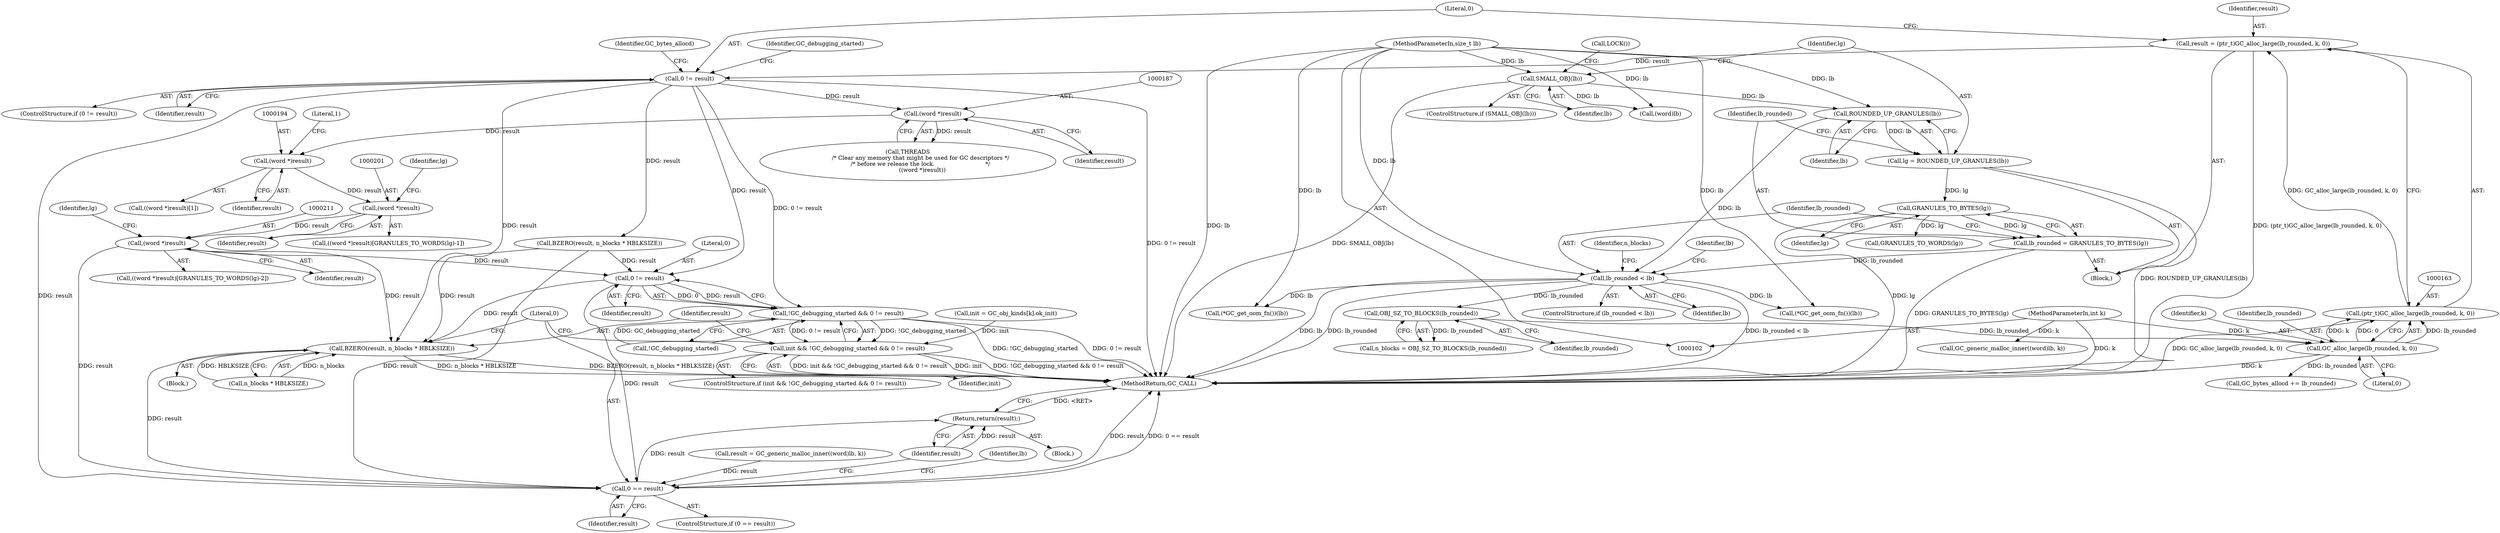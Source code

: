 digraph "0_bdwgc_be9df82919960214ee4b9d3313523bff44fd99e1@pointer" {
"1000210" [label="(Call,(word *)result)"];
"1000200" [label="(Call,(word *)result)"];
"1000193" [label="(Call,(word *)result)"];
"1000186" [label="(Call,(word *)result)"];
"1000169" [label="(Call,0 != result)"];
"1000160" [label="(Call,result = (ptr_t)GC_alloc_large(lb_rounded, k, 0))"];
"1000162" [label="(Call,(ptr_t)GC_alloc_large(lb_rounded, k, 0))"];
"1000164" [label="(Call,GC_alloc_large(lb_rounded, k, 0))"];
"1000150" [label="(Call,OBJ_SZ_TO_BLOCKS(lb_rounded))"];
"1000142" [label="(Call,lb_rounded < lb)"];
"1000137" [label="(Call,lb_rounded = GRANULES_TO_BYTES(lg))"];
"1000139" [label="(Call,GRANULES_TO_BYTES(lg))"];
"1000133" [label="(Call,lg = ROUNDED_UP_GRANULES(lb))"];
"1000135" [label="(Call,ROUNDED_UP_GRANULES(lb))"];
"1000115" [label="(Call,SMALL_OBJ(lb))"];
"1000103" [label="(MethodParameterIn,size_t lb)"];
"1000104" [label="(MethodParameterIn,int k)"];
"1000228" [label="(Call,0 != result)"];
"1000225" [label="(Call,!GC_debugging_started && 0 != result)"];
"1000223" [label="(Call,init && !GC_debugging_started && 0 != result)"];
"1000232" [label="(Call,BZERO(result, n_blocks * HBLKSIZE))"];
"1000238" [label="(Call,0 == result)"];
"1000247" [label="(Return,return(result);)"];
"1000193" [label="(Call,(word *)result)"];
"1000160" [label="(Call,result = (ptr_t)GC_alloc_large(lb_rounded, k, 0))"];
"1000139" [label="(Call,GRANULES_TO_BYTES(lg))"];
"1000195" [label="(Identifier,result)"];
"1000222" [label="(ControlStructure,if (init && !GC_debugging_started && 0 != result))"];
"1000133" [label="(Call,lg = ROUNDED_UP_GRANULES(lb))"];
"1000200" [label="(Call,(word *)result)"];
"1000174" [label="(Identifier,GC_debugging_started)"];
"1000128" [label="(Block,)"];
"1000149" [label="(Identifier,n_blocks)"];
"1000103" [label="(MethodParameterIn,size_t lb)"];
"1000226" [label="(Call,!GC_debugging_started)"];
"1000225" [label="(Call,!GC_debugging_started && 0 != result)"];
"1000169" [label="(Call,0 != result)"];
"1000223" [label="(Call,init && !GC_debugging_started && 0 != result)"];
"1000238" [label="(Call,0 == result)"];
"1000186" [label="(Call,(word *)result)"];
"1000119" [label="(Call,result = GC_generic_malloc_inner((word)lb, k))"];
"1000215" [label="(Identifier,lg)"];
"1000122" [label="(Call,(word)lb)"];
"1000231" [label="(Block,)"];
"1000116" [label="(Identifier,lb)"];
"1000152" [label="(Call,init = GC_obj_kinds[k].ok_init)"];
"1000148" [label="(Call,n_blocks = OBJ_SZ_TO_BLOCKS(lb_rounded))"];
"1000188" [label="(Identifier,result)"];
"1000134" [label="(Identifier,lg)"];
"1000140" [label="(Identifier,lg)"];
"1000161" [label="(Identifier,result)"];
"1000212" [label="(Identifier,result)"];
"1000249" [label="(MethodReturn,GC_CALL)"];
"1000141" [label="(ControlStructure,if (lb_rounded < lb))"];
"1000239" [label="(Literal,0)"];
"1000230" [label="(Identifier,result)"];
"1000218" [label="(Call,GC_bytes_allocd += lb_rounded)"];
"1000192" [label="(Call,((word *)result)[1])"];
"1000136" [label="(Identifier,lb)"];
"1000151" [label="(Identifier,lb_rounded)"];
"1000229" [label="(Literal,0)"];
"1000244" [label="(Identifier,lb)"];
"1000210" [label="(Call,(word *)result)"];
"1000233" [label="(Identifier,result)"];
"1000219" [label="(Identifier,GC_bytes_allocd)"];
"1000232" [label="(Call,BZERO(result, n_blocks * HBLKSIZE))"];
"1000246" [label="(Block,)"];
"1000162" [label="(Call,(ptr_t)GC_alloc_large(lb_rounded, k, 0))"];
"1000202" [label="(Identifier,result)"];
"1000104" [label="(MethodParameterIn,int k)"];
"1000150" [label="(Call,OBJ_SZ_TO_BLOCKS(lb_rounded))"];
"1000143" [label="(Identifier,lb_rounded)"];
"1000224" [label="(Identifier,init)"];
"1000144" [label="(Identifier,lb)"];
"1000204" [label="(Call,GRANULES_TO_WORDS(lg))"];
"1000167" [label="(Literal,0)"];
"1000114" [label="(ControlStructure,if (SMALL_OBJ(lb)))"];
"1000121" [label="(Call,GC_generic_malloc_inner((word)lb, k))"];
"1000247" [label="(Return,return(result);)"];
"1000138" [label="(Identifier,lb_rounded)"];
"1000234" [label="(Call,n_blocks * HBLKSIZE)"];
"1000185" [label="(Call,THREADS\n              /* Clear any memory that might be used for GC descriptors */\n              /* before we release the lock.                            */\n                ((word *)result))"];
"1000248" [label="(Identifier,result)"];
"1000240" [label="(Identifier,result)"];
"1000170" [label="(Literal,0)"];
"1000168" [label="(ControlStructure,if (0 != result))"];
"1000137" [label="(Call,lb_rounded = GRANULES_TO_BYTES(lg))"];
"1000196" [label="(Literal,1)"];
"1000118" [label="(Call,LOCK())"];
"1000199" [label="(Call,((word *)result)[GRANULES_TO_WORDS(lg)-1])"];
"1000228" [label="(Call,0 != result)"];
"1000142" [label="(Call,lb_rounded < lb)"];
"1000176" [label="(Call,BZERO(result, n_blocks * HBLKSIZE))"];
"1000205" [label="(Identifier,lg)"];
"1000237" [label="(ControlStructure,if (0 == result))"];
"1000146" [label="(Call,(*GC_get_oom_fn())(lb))"];
"1000171" [label="(Identifier,result)"];
"1000115" [label="(Call,SMALL_OBJ(lb))"];
"1000147" [label="(Identifier,lb)"];
"1000209" [label="(Call,((word *)result)[GRANULES_TO_WORDS(lg)-2])"];
"1000166" [label="(Identifier,k)"];
"1000135" [label="(Call,ROUNDED_UP_GRANULES(lb))"];
"1000165" [label="(Identifier,lb_rounded)"];
"1000164" [label="(Call,GC_alloc_large(lb_rounded, k, 0))"];
"1000243" [label="(Call,(*GC_get_oom_fn())(lb))"];
"1000210" -> "1000209"  [label="AST: "];
"1000210" -> "1000212"  [label="CFG: "];
"1000211" -> "1000210"  [label="AST: "];
"1000212" -> "1000210"  [label="AST: "];
"1000215" -> "1000210"  [label="CFG: "];
"1000200" -> "1000210"  [label="DDG: result"];
"1000210" -> "1000228"  [label="DDG: result"];
"1000210" -> "1000232"  [label="DDG: result"];
"1000210" -> "1000238"  [label="DDG: result"];
"1000200" -> "1000199"  [label="AST: "];
"1000200" -> "1000202"  [label="CFG: "];
"1000201" -> "1000200"  [label="AST: "];
"1000202" -> "1000200"  [label="AST: "];
"1000205" -> "1000200"  [label="CFG: "];
"1000193" -> "1000200"  [label="DDG: result"];
"1000193" -> "1000192"  [label="AST: "];
"1000193" -> "1000195"  [label="CFG: "];
"1000194" -> "1000193"  [label="AST: "];
"1000195" -> "1000193"  [label="AST: "];
"1000196" -> "1000193"  [label="CFG: "];
"1000186" -> "1000193"  [label="DDG: result"];
"1000186" -> "1000185"  [label="AST: "];
"1000186" -> "1000188"  [label="CFG: "];
"1000187" -> "1000186"  [label="AST: "];
"1000188" -> "1000186"  [label="AST: "];
"1000185" -> "1000186"  [label="CFG: "];
"1000186" -> "1000185"  [label="DDG: result"];
"1000169" -> "1000186"  [label="DDG: result"];
"1000169" -> "1000168"  [label="AST: "];
"1000169" -> "1000171"  [label="CFG: "];
"1000170" -> "1000169"  [label="AST: "];
"1000171" -> "1000169"  [label="AST: "];
"1000174" -> "1000169"  [label="CFG: "];
"1000219" -> "1000169"  [label="CFG: "];
"1000169" -> "1000249"  [label="DDG: 0 != result"];
"1000160" -> "1000169"  [label="DDG: result"];
"1000169" -> "1000176"  [label="DDG: result"];
"1000169" -> "1000225"  [label="DDG: 0 != result"];
"1000169" -> "1000228"  [label="DDG: result"];
"1000169" -> "1000232"  [label="DDG: result"];
"1000169" -> "1000238"  [label="DDG: result"];
"1000160" -> "1000128"  [label="AST: "];
"1000160" -> "1000162"  [label="CFG: "];
"1000161" -> "1000160"  [label="AST: "];
"1000162" -> "1000160"  [label="AST: "];
"1000170" -> "1000160"  [label="CFG: "];
"1000160" -> "1000249"  [label="DDG: (ptr_t)GC_alloc_large(lb_rounded, k, 0)"];
"1000162" -> "1000160"  [label="DDG: GC_alloc_large(lb_rounded, k, 0)"];
"1000162" -> "1000164"  [label="CFG: "];
"1000163" -> "1000162"  [label="AST: "];
"1000164" -> "1000162"  [label="AST: "];
"1000162" -> "1000249"  [label="DDG: GC_alloc_large(lb_rounded, k, 0)"];
"1000164" -> "1000162"  [label="DDG: lb_rounded"];
"1000164" -> "1000162"  [label="DDG: k"];
"1000164" -> "1000162"  [label="DDG: 0"];
"1000164" -> "1000167"  [label="CFG: "];
"1000165" -> "1000164"  [label="AST: "];
"1000166" -> "1000164"  [label="AST: "];
"1000167" -> "1000164"  [label="AST: "];
"1000164" -> "1000249"  [label="DDG: k"];
"1000150" -> "1000164"  [label="DDG: lb_rounded"];
"1000104" -> "1000164"  [label="DDG: k"];
"1000164" -> "1000218"  [label="DDG: lb_rounded"];
"1000150" -> "1000148"  [label="AST: "];
"1000150" -> "1000151"  [label="CFG: "];
"1000151" -> "1000150"  [label="AST: "];
"1000148" -> "1000150"  [label="CFG: "];
"1000150" -> "1000148"  [label="DDG: lb_rounded"];
"1000142" -> "1000150"  [label="DDG: lb_rounded"];
"1000142" -> "1000141"  [label="AST: "];
"1000142" -> "1000144"  [label="CFG: "];
"1000143" -> "1000142"  [label="AST: "];
"1000144" -> "1000142"  [label="AST: "];
"1000147" -> "1000142"  [label="CFG: "];
"1000149" -> "1000142"  [label="CFG: "];
"1000142" -> "1000249"  [label="DDG: lb_rounded < lb"];
"1000142" -> "1000249"  [label="DDG: lb"];
"1000142" -> "1000249"  [label="DDG: lb_rounded"];
"1000137" -> "1000142"  [label="DDG: lb_rounded"];
"1000135" -> "1000142"  [label="DDG: lb"];
"1000103" -> "1000142"  [label="DDG: lb"];
"1000142" -> "1000146"  [label="DDG: lb"];
"1000142" -> "1000243"  [label="DDG: lb"];
"1000137" -> "1000128"  [label="AST: "];
"1000137" -> "1000139"  [label="CFG: "];
"1000138" -> "1000137"  [label="AST: "];
"1000139" -> "1000137"  [label="AST: "];
"1000143" -> "1000137"  [label="CFG: "];
"1000137" -> "1000249"  [label="DDG: GRANULES_TO_BYTES(lg)"];
"1000139" -> "1000137"  [label="DDG: lg"];
"1000139" -> "1000140"  [label="CFG: "];
"1000140" -> "1000139"  [label="AST: "];
"1000139" -> "1000249"  [label="DDG: lg"];
"1000133" -> "1000139"  [label="DDG: lg"];
"1000139" -> "1000204"  [label="DDG: lg"];
"1000133" -> "1000128"  [label="AST: "];
"1000133" -> "1000135"  [label="CFG: "];
"1000134" -> "1000133"  [label="AST: "];
"1000135" -> "1000133"  [label="AST: "];
"1000138" -> "1000133"  [label="CFG: "];
"1000133" -> "1000249"  [label="DDG: ROUNDED_UP_GRANULES(lb)"];
"1000135" -> "1000133"  [label="DDG: lb"];
"1000135" -> "1000136"  [label="CFG: "];
"1000136" -> "1000135"  [label="AST: "];
"1000115" -> "1000135"  [label="DDG: lb"];
"1000103" -> "1000135"  [label="DDG: lb"];
"1000115" -> "1000114"  [label="AST: "];
"1000115" -> "1000116"  [label="CFG: "];
"1000116" -> "1000115"  [label="AST: "];
"1000118" -> "1000115"  [label="CFG: "];
"1000134" -> "1000115"  [label="CFG: "];
"1000115" -> "1000249"  [label="DDG: SMALL_OBJ(lb)"];
"1000103" -> "1000115"  [label="DDG: lb"];
"1000115" -> "1000122"  [label="DDG: lb"];
"1000103" -> "1000102"  [label="AST: "];
"1000103" -> "1000249"  [label="DDG: lb"];
"1000103" -> "1000122"  [label="DDG: lb"];
"1000103" -> "1000146"  [label="DDG: lb"];
"1000103" -> "1000243"  [label="DDG: lb"];
"1000104" -> "1000102"  [label="AST: "];
"1000104" -> "1000249"  [label="DDG: k"];
"1000104" -> "1000121"  [label="DDG: k"];
"1000228" -> "1000225"  [label="AST: "];
"1000228" -> "1000230"  [label="CFG: "];
"1000229" -> "1000228"  [label="AST: "];
"1000230" -> "1000228"  [label="AST: "];
"1000225" -> "1000228"  [label="CFG: "];
"1000228" -> "1000225"  [label="DDG: 0"];
"1000228" -> "1000225"  [label="DDG: result"];
"1000176" -> "1000228"  [label="DDG: result"];
"1000228" -> "1000232"  [label="DDG: result"];
"1000228" -> "1000238"  [label="DDG: result"];
"1000225" -> "1000223"  [label="AST: "];
"1000225" -> "1000226"  [label="CFG: "];
"1000226" -> "1000225"  [label="AST: "];
"1000223" -> "1000225"  [label="CFG: "];
"1000225" -> "1000249"  [label="DDG: !GC_debugging_started"];
"1000225" -> "1000249"  [label="DDG: 0 != result"];
"1000225" -> "1000223"  [label="DDG: !GC_debugging_started"];
"1000225" -> "1000223"  [label="DDG: 0 != result"];
"1000226" -> "1000225"  [label="DDG: GC_debugging_started"];
"1000223" -> "1000222"  [label="AST: "];
"1000223" -> "1000224"  [label="CFG: "];
"1000224" -> "1000223"  [label="AST: "];
"1000233" -> "1000223"  [label="CFG: "];
"1000239" -> "1000223"  [label="CFG: "];
"1000223" -> "1000249"  [label="DDG: !GC_debugging_started && 0 != result"];
"1000223" -> "1000249"  [label="DDG: init && !GC_debugging_started && 0 != result"];
"1000223" -> "1000249"  [label="DDG: init"];
"1000152" -> "1000223"  [label="DDG: init"];
"1000232" -> "1000231"  [label="AST: "];
"1000232" -> "1000234"  [label="CFG: "];
"1000233" -> "1000232"  [label="AST: "];
"1000234" -> "1000232"  [label="AST: "];
"1000239" -> "1000232"  [label="CFG: "];
"1000232" -> "1000249"  [label="DDG: BZERO(result, n_blocks * HBLKSIZE)"];
"1000232" -> "1000249"  [label="DDG: n_blocks * HBLKSIZE"];
"1000176" -> "1000232"  [label="DDG: result"];
"1000234" -> "1000232"  [label="DDG: n_blocks"];
"1000234" -> "1000232"  [label="DDG: HBLKSIZE"];
"1000232" -> "1000238"  [label="DDG: result"];
"1000238" -> "1000237"  [label="AST: "];
"1000238" -> "1000240"  [label="CFG: "];
"1000239" -> "1000238"  [label="AST: "];
"1000240" -> "1000238"  [label="AST: "];
"1000244" -> "1000238"  [label="CFG: "];
"1000248" -> "1000238"  [label="CFG: "];
"1000238" -> "1000249"  [label="DDG: result"];
"1000238" -> "1000249"  [label="DDG: 0 == result"];
"1000119" -> "1000238"  [label="DDG: result"];
"1000176" -> "1000238"  [label="DDG: result"];
"1000238" -> "1000247"  [label="DDG: result"];
"1000247" -> "1000246"  [label="AST: "];
"1000247" -> "1000248"  [label="CFG: "];
"1000248" -> "1000247"  [label="AST: "];
"1000249" -> "1000247"  [label="CFG: "];
"1000247" -> "1000249"  [label="DDG: <RET>"];
"1000248" -> "1000247"  [label="DDG: result"];
}
